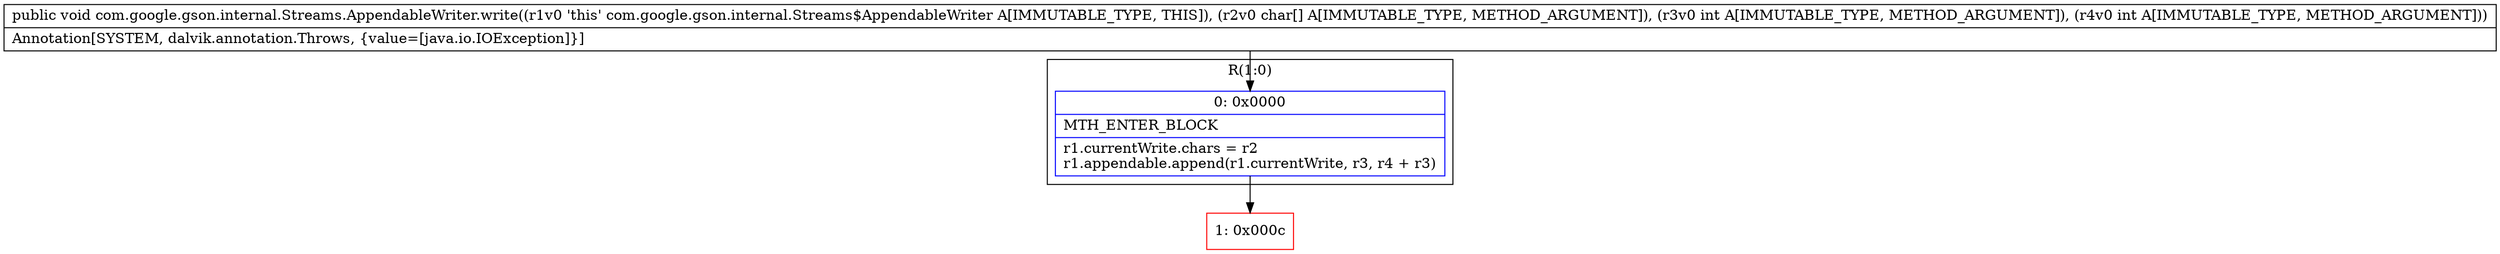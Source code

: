 digraph "CFG forcom.google.gson.internal.Streams.AppendableWriter.write([CII)V" {
subgraph cluster_Region_1548556669 {
label = "R(1:0)";
node [shape=record,color=blue];
Node_0 [shape=record,label="{0\:\ 0x0000|MTH_ENTER_BLOCK\l|r1.currentWrite.chars = r2\lr1.appendable.append(r1.currentWrite, r3, r4 + r3)\l}"];
}
Node_1 [shape=record,color=red,label="{1\:\ 0x000c}"];
MethodNode[shape=record,label="{public void com.google.gson.internal.Streams.AppendableWriter.write((r1v0 'this' com.google.gson.internal.Streams$AppendableWriter A[IMMUTABLE_TYPE, THIS]), (r2v0 char[] A[IMMUTABLE_TYPE, METHOD_ARGUMENT]), (r3v0 int A[IMMUTABLE_TYPE, METHOD_ARGUMENT]), (r4v0 int A[IMMUTABLE_TYPE, METHOD_ARGUMENT]))  | Annotation[SYSTEM, dalvik.annotation.Throws, \{value=[java.io.IOException]\}]\l}"];
MethodNode -> Node_0;
Node_0 -> Node_1;
}

